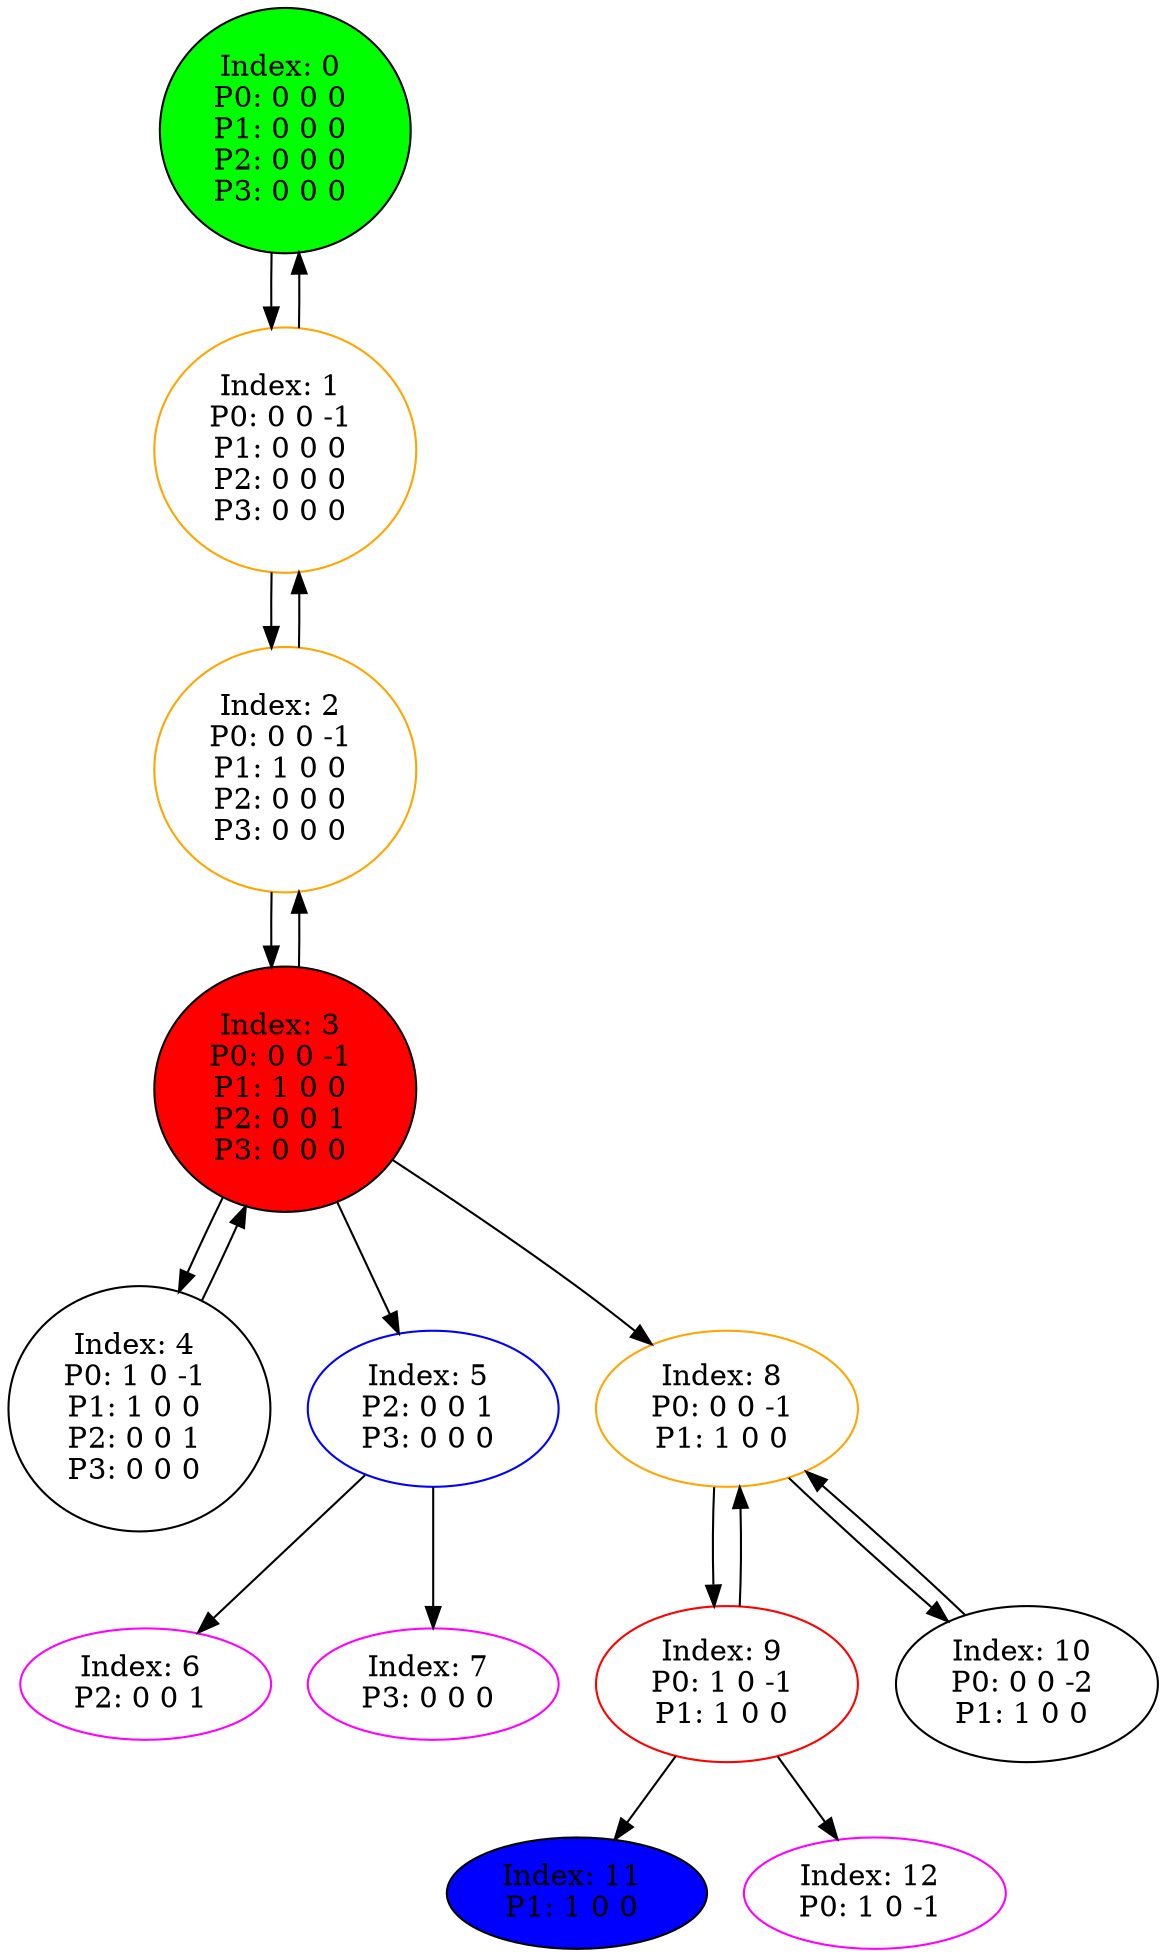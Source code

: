 digraph G {
color = "black"
0[label = "Index: 0 
P0: 0 0 0 
P1: 0 0 0 
P2: 0 0 0 
P3: 0 0 0 
", style="filled", fillcolor = "green"]
1[label = "Index: 1 
P0: 0 0 -1 
P1: 0 0 0 
P2: 0 0 0 
P3: 0 0 0 
", color = "orange"]
2[label = "Index: 2 
P0: 0 0 -1 
P1: 1 0 0 
P2: 0 0 0 
P3: 0 0 0 
", color = "orange"]
3[label = "Index: 3 
P0: 0 0 -1 
P1: 1 0 0 
P2: 0 0 1 
P3: 0 0 0 
", style="filled", fillcolor = "red"]
4[label = "Index: 4 
P0: 1 0 -1 
P1: 1 0 0 
P2: 0 0 1 
P3: 0 0 0 
"]
5[label = "Index: 5 
P2: 0 0 1 
P3: 0 0 0 
", color = "blue"]
6[label = "Index: 6 
P2: 0 0 1 
", color = "fuchsia"]
7[label = "Index: 7 
P3: 0 0 0 
", color = "fuchsia"]
8[label = "Index: 8 
P0: 0 0 -1 
P1: 1 0 0 
", color = "orange"]
9[label = "Index: 9 
P0: 1 0 -1 
P1: 1 0 0 
", color = "red"]
10[label = "Index: 10 
P0: 0 0 -2 
P1: 1 0 0 
"]
11[label = "Index: 11 
P1: 1 0 0 
", style="filled", fillcolor = "blue"]
12[label = "Index: 12 
P0: 1 0 -1 
", color = "fuchsia"]
0 -> 1

1 -> 0
1 -> 2

2 -> 1
2 -> 3

3 -> 2
3 -> 4
3 -> 5
3 -> 8

4 -> 3

5 -> 7
5 -> 6

8 -> 9
8 -> 10

9 -> 8
9 -> 11
9 -> 12

10 -> 8

}
